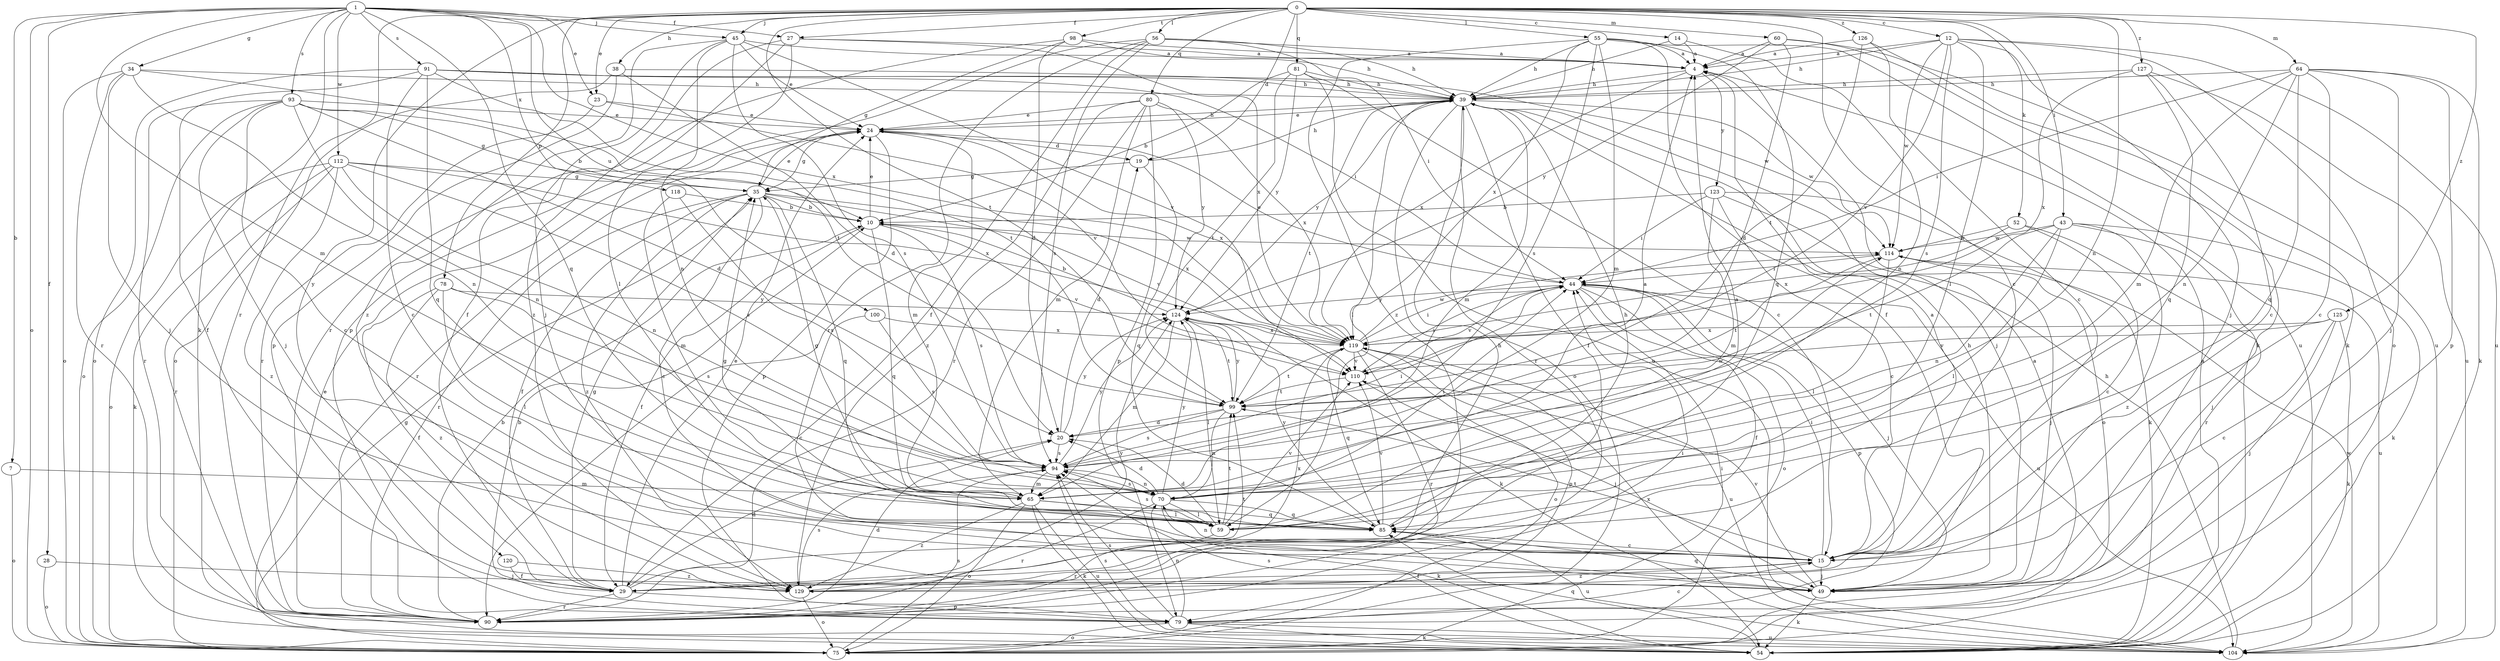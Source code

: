 strict digraph  {
0;
1;
4;
7;
10;
12;
14;
15;
19;
20;
23;
24;
27;
28;
29;
34;
35;
38;
39;
43;
44;
45;
49;
52;
54;
55;
56;
59;
60;
64;
65;
70;
75;
78;
79;
80;
81;
85;
90;
91;
93;
94;
98;
99;
100;
104;
110;
112;
114;
118;
119;
120;
123;
124;
125;
126;
127;
129;
0 -> 12  [label=c];
0 -> 14  [label=c];
0 -> 15  [label=c];
0 -> 19  [label=d];
0 -> 23  [label=e];
0 -> 27  [label=f];
0 -> 38  [label=h];
0 -> 43  [label=i];
0 -> 45  [label=j];
0 -> 52  [label=k];
0 -> 55  [label=l];
0 -> 56  [label=l];
0 -> 60  [label=m];
0 -> 64  [label=m];
0 -> 70  [label=n];
0 -> 78  [label=p];
0 -> 80  [label=q];
0 -> 81  [label=q];
0 -> 90  [label=r];
0 -> 98  [label=t];
0 -> 99  [label=t];
0 -> 120  [label=y];
0 -> 125  [label=z];
0 -> 126  [label=z];
0 -> 127  [label=z];
1 -> 7  [label=b];
1 -> 23  [label=e];
1 -> 27  [label=f];
1 -> 28  [label=f];
1 -> 34  [label=g];
1 -> 45  [label=j];
1 -> 54  [label=k];
1 -> 65  [label=m];
1 -> 75  [label=o];
1 -> 85  [label=q];
1 -> 91  [label=s];
1 -> 93  [label=s];
1 -> 100  [label=u];
1 -> 112  [label=w];
1 -> 118  [label=x];
1 -> 119  [label=x];
4 -> 39  [label=h];
4 -> 119  [label=x];
4 -> 123  [label=y];
7 -> 65  [label=m];
7 -> 75  [label=o];
10 -> 24  [label=e];
10 -> 29  [label=f];
10 -> 85  [label=q];
10 -> 94  [label=s];
10 -> 110  [label=v];
10 -> 114  [label=w];
12 -> 4  [label=a];
12 -> 39  [label=h];
12 -> 49  [label=j];
12 -> 59  [label=l];
12 -> 75  [label=o];
12 -> 94  [label=s];
12 -> 104  [label=u];
12 -> 110  [label=v];
12 -> 114  [label=w];
14 -> 4  [label=a];
14 -> 39  [label=h];
14 -> 70  [label=n];
15 -> 4  [label=a];
15 -> 29  [label=f];
15 -> 44  [label=i];
15 -> 49  [label=j];
15 -> 70  [label=n];
15 -> 99  [label=t];
15 -> 129  [label=z];
19 -> 35  [label=g];
19 -> 39  [label=h];
19 -> 85  [label=q];
20 -> 19  [label=d];
20 -> 94  [label=s];
20 -> 124  [label=y];
23 -> 24  [label=e];
23 -> 90  [label=r];
23 -> 110  [label=v];
24 -> 19  [label=d];
24 -> 35  [label=g];
24 -> 39  [label=h];
24 -> 65  [label=m];
24 -> 79  [label=p];
24 -> 90  [label=r];
24 -> 119  [label=x];
27 -> 4  [label=a];
27 -> 29  [label=f];
27 -> 79  [label=p];
27 -> 119  [label=x];
27 -> 129  [label=z];
28 -> 49  [label=j];
28 -> 75  [label=o];
29 -> 20  [label=d];
29 -> 24  [label=e];
29 -> 35  [label=g];
29 -> 39  [label=h];
29 -> 79  [label=p];
29 -> 90  [label=r];
29 -> 99  [label=t];
34 -> 39  [label=h];
34 -> 49  [label=j];
34 -> 70  [label=n];
34 -> 75  [label=o];
34 -> 90  [label=r];
34 -> 99  [label=t];
35 -> 10  [label=b];
35 -> 15  [label=c];
35 -> 24  [label=e];
35 -> 29  [label=f];
35 -> 85  [label=q];
35 -> 90  [label=r];
35 -> 110  [label=v];
35 -> 119  [label=x];
35 -> 129  [label=z];
38 -> 20  [label=d];
38 -> 39  [label=h];
38 -> 75  [label=o];
38 -> 79  [label=p];
39 -> 24  [label=e];
39 -> 29  [label=f];
39 -> 49  [label=j];
39 -> 59  [label=l];
39 -> 65  [label=m];
39 -> 75  [label=o];
39 -> 90  [label=r];
39 -> 99  [label=t];
39 -> 114  [label=w];
39 -> 124  [label=y];
43 -> 49  [label=j];
43 -> 54  [label=k];
43 -> 59  [label=l];
43 -> 70  [label=n];
43 -> 99  [label=t];
43 -> 114  [label=w];
43 -> 129  [label=z];
44 -> 24  [label=e];
44 -> 29  [label=f];
44 -> 49  [label=j];
44 -> 75  [label=o];
44 -> 79  [label=p];
44 -> 104  [label=u];
44 -> 110  [label=v];
44 -> 124  [label=y];
45 -> 4  [label=a];
45 -> 24  [label=e];
45 -> 49  [label=j];
45 -> 70  [label=n];
45 -> 94  [label=s];
45 -> 110  [label=v];
45 -> 129  [label=z];
49 -> 39  [label=h];
49 -> 54  [label=k];
49 -> 85  [label=q];
49 -> 110  [label=v];
52 -> 15  [label=c];
52 -> 90  [label=r];
52 -> 114  [label=w];
52 -> 119  [label=x];
54 -> 4  [label=a];
54 -> 35  [label=g];
54 -> 85  [label=q];
54 -> 94  [label=s];
55 -> 4  [label=a];
55 -> 29  [label=f];
55 -> 39  [label=h];
55 -> 65  [label=m];
55 -> 85  [label=q];
55 -> 94  [label=s];
55 -> 104  [label=u];
55 -> 119  [label=x];
55 -> 129  [label=z];
56 -> 4  [label=a];
56 -> 29  [label=f];
56 -> 39  [label=h];
56 -> 44  [label=i];
56 -> 59  [label=l];
56 -> 90  [label=r];
56 -> 94  [label=s];
59 -> 4  [label=a];
59 -> 20  [label=d];
59 -> 35  [label=g];
59 -> 90  [label=r];
59 -> 94  [label=s];
59 -> 99  [label=t];
59 -> 110  [label=v];
60 -> 4  [label=a];
60 -> 20  [label=d];
60 -> 54  [label=k];
60 -> 104  [label=u];
60 -> 124  [label=y];
64 -> 15  [label=c];
64 -> 39  [label=h];
64 -> 44  [label=i];
64 -> 49  [label=j];
64 -> 54  [label=k];
64 -> 65  [label=m];
64 -> 70  [label=n];
64 -> 79  [label=p];
64 -> 85  [label=q];
65 -> 4  [label=a];
65 -> 35  [label=g];
65 -> 54  [label=k];
65 -> 59  [label=l];
65 -> 75  [label=o];
65 -> 85  [label=q];
65 -> 104  [label=u];
65 -> 129  [label=z];
70 -> 20  [label=d];
70 -> 44  [label=i];
70 -> 54  [label=k];
70 -> 59  [label=l];
70 -> 85  [label=q];
70 -> 90  [label=r];
70 -> 94  [label=s];
70 -> 124  [label=y];
75 -> 4  [label=a];
75 -> 24  [label=e];
75 -> 44  [label=i];
75 -> 94  [label=s];
78 -> 29  [label=f];
78 -> 59  [label=l];
78 -> 94  [label=s];
78 -> 124  [label=y];
78 -> 129  [label=z];
79 -> 10  [label=b];
79 -> 15  [label=c];
79 -> 54  [label=k];
79 -> 70  [label=n];
79 -> 75  [label=o];
79 -> 94  [label=s];
79 -> 104  [label=u];
80 -> 24  [label=e];
80 -> 65  [label=m];
80 -> 79  [label=p];
80 -> 90  [label=r];
80 -> 119  [label=x];
80 -> 124  [label=y];
80 -> 129  [label=z];
81 -> 10  [label=b];
81 -> 15  [label=c];
81 -> 39  [label=h];
81 -> 99  [label=t];
81 -> 104  [label=u];
81 -> 124  [label=y];
85 -> 15  [label=c];
85 -> 39  [label=h];
85 -> 104  [label=u];
85 -> 110  [label=v];
85 -> 124  [label=y];
90 -> 10  [label=b];
90 -> 20  [label=d];
90 -> 44  [label=i];
91 -> 15  [label=c];
91 -> 29  [label=f];
91 -> 39  [label=h];
91 -> 44  [label=i];
91 -> 75  [label=o];
91 -> 85  [label=q];
91 -> 99  [label=t];
91 -> 114  [label=w];
93 -> 10  [label=b];
93 -> 15  [label=c];
93 -> 20  [label=d];
93 -> 24  [label=e];
93 -> 35  [label=g];
93 -> 49  [label=j];
93 -> 70  [label=n];
93 -> 75  [label=o];
93 -> 90  [label=r];
94 -> 44  [label=i];
94 -> 65  [label=m];
94 -> 70  [label=n];
94 -> 114  [label=w];
94 -> 124  [label=y];
98 -> 4  [label=a];
98 -> 20  [label=d];
98 -> 35  [label=g];
98 -> 39  [label=h];
98 -> 90  [label=r];
99 -> 20  [label=d];
99 -> 70  [label=n];
99 -> 94  [label=s];
99 -> 124  [label=y];
100 -> 15  [label=c];
100 -> 94  [label=s];
100 -> 119  [label=x];
104 -> 39  [label=h];
104 -> 94  [label=s];
104 -> 114  [label=w];
104 -> 119  [label=x];
110 -> 44  [label=i];
110 -> 49  [label=j];
110 -> 99  [label=t];
112 -> 35  [label=g];
112 -> 54  [label=k];
112 -> 70  [label=n];
112 -> 75  [label=o];
112 -> 90  [label=r];
112 -> 94  [label=s];
112 -> 119  [label=x];
112 -> 129  [label=z];
114 -> 44  [label=i];
114 -> 49  [label=j];
114 -> 59  [label=l];
114 -> 99  [label=t];
114 -> 104  [label=u];
118 -> 10  [label=b];
118 -> 65  [label=m];
118 -> 94  [label=s];
119 -> 44  [label=i];
119 -> 75  [label=o];
119 -> 79  [label=p];
119 -> 85  [label=q];
119 -> 90  [label=r];
119 -> 99  [label=t];
119 -> 104  [label=u];
119 -> 110  [label=v];
119 -> 114  [label=w];
120 -> 29  [label=f];
120 -> 129  [label=z];
123 -> 10  [label=b];
123 -> 15  [label=c];
123 -> 44  [label=i];
123 -> 54  [label=k];
123 -> 65  [label=m];
123 -> 75  [label=o];
124 -> 10  [label=b];
124 -> 54  [label=k];
124 -> 59  [label=l];
124 -> 65  [label=m];
124 -> 99  [label=t];
124 -> 119  [label=x];
125 -> 15  [label=c];
125 -> 49  [label=j];
125 -> 54  [label=k];
125 -> 110  [label=v];
125 -> 119  [label=x];
126 -> 4  [label=a];
126 -> 15  [label=c];
126 -> 54  [label=k];
126 -> 99  [label=t];
127 -> 15  [label=c];
127 -> 39  [label=h];
127 -> 85  [label=q];
127 -> 104  [label=u];
127 -> 119  [label=x];
129 -> 75  [label=o];
129 -> 94  [label=s];
129 -> 119  [label=x];
129 -> 124  [label=y];
}
